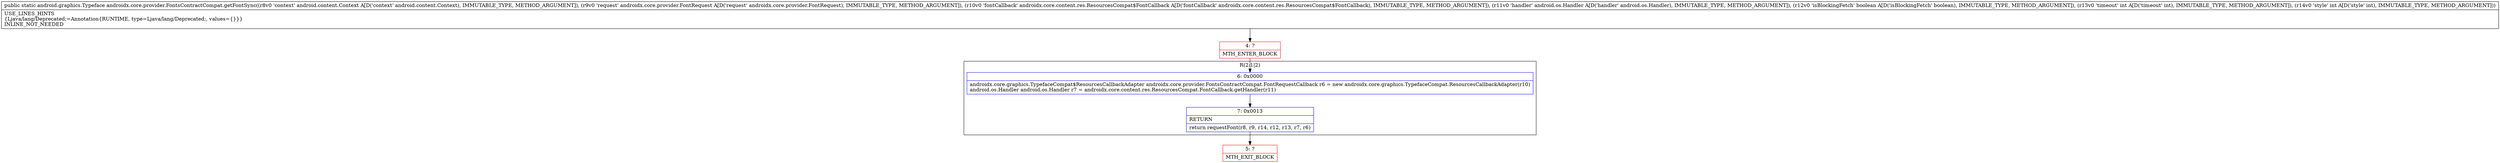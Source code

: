 digraph "CFG forandroidx.core.provider.FontsContractCompat.getFontSync(Landroid\/content\/Context;Landroidx\/core\/provider\/FontRequest;Landroidx\/core\/content\/res\/ResourcesCompat$FontCallback;Landroid\/os\/Handler;ZII)Landroid\/graphics\/Typeface;" {
subgraph cluster_Region_1892728270 {
label = "R(2:1|2)";
node [shape=record,color=blue];
Node_6 [shape=record,label="{6\:\ 0x0000|androidx.core.graphics.TypefaceCompat$ResourcesCallbackAdapter androidx.core.provider.FontsContractCompat.FontRequestCallback r6 = new androidx.core.graphics.TypefaceCompat.ResourcesCallbackAdapter(r10)\landroid.os.Handler android.os.Handler r7 = androidx.core.content.res.ResourcesCompat.FontCallback.getHandler(r11)\l}"];
Node_7 [shape=record,label="{7\:\ 0x0013|RETURN\l|return requestFont(r8, r9, r14, r12, r13, r7, r6)\l}"];
}
Node_4 [shape=record,color=red,label="{4\:\ ?|MTH_ENTER_BLOCK\l}"];
Node_5 [shape=record,color=red,label="{5\:\ ?|MTH_EXIT_BLOCK\l}"];
MethodNode[shape=record,label="{public static android.graphics.Typeface androidx.core.provider.FontsContractCompat.getFontSync((r8v0 'context' android.content.Context A[D('context' android.content.Context), IMMUTABLE_TYPE, METHOD_ARGUMENT]), (r9v0 'request' androidx.core.provider.FontRequest A[D('request' androidx.core.provider.FontRequest), IMMUTABLE_TYPE, METHOD_ARGUMENT]), (r10v0 'fontCallback' androidx.core.content.res.ResourcesCompat$FontCallback A[D('fontCallback' androidx.core.content.res.ResourcesCompat$FontCallback), IMMUTABLE_TYPE, METHOD_ARGUMENT]), (r11v0 'handler' android.os.Handler A[D('handler' android.os.Handler), IMMUTABLE_TYPE, METHOD_ARGUMENT]), (r12v0 'isBlockingFetch' boolean A[D('isBlockingFetch' boolean), IMMUTABLE_TYPE, METHOD_ARGUMENT]), (r13v0 'timeout' int A[D('timeout' int), IMMUTABLE_TYPE, METHOD_ARGUMENT]), (r14v0 'style' int A[D('style' int), IMMUTABLE_TYPE, METHOD_ARGUMENT]))  | USE_LINES_HINTS\l\{Ljava\/lang\/Deprecated;=Annotation\{RUNTIME, type=Ljava\/lang\/Deprecated;, values=\{\}\}\}\lINLINE_NOT_NEEDED\l}"];
MethodNode -> Node_4;Node_6 -> Node_7;
Node_7 -> Node_5;
Node_4 -> Node_6;
}

